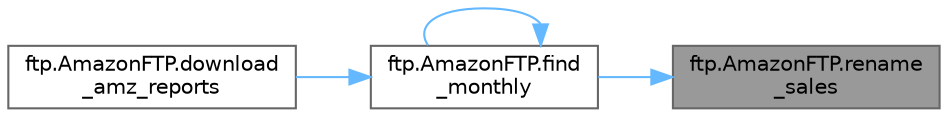 digraph "ftp.AmazonFTP.rename_sales"
{
 // LATEX_PDF_SIZE
  bgcolor="transparent";
  edge [fontname=Helvetica,fontsize=10,labelfontname=Helvetica,labelfontsize=10];
  node [fontname=Helvetica,fontsize=10,shape=box,height=0.2,width=0.4];
  rankdir="RL";
  Node1 [id="Node000001",label="ftp.AmazonFTP.rename\l_sales",height=0.2,width=0.4,color="gray40", fillcolor="grey60", style="filled", fontcolor="black",tooltip=" "];
  Node1 -> Node2 [id="edge1_Node000001_Node000002",dir="back",color="steelblue1",style="solid",tooltip=" "];
  Node2 [id="Node000002",label="ftp.AmazonFTP.find\l_monthly",height=0.2,width=0.4,color="grey40", fillcolor="white", style="filled",URL="$namespaceftp_1_1_amazon_f_t_p.html#ad8b7f3888b5223c5ff03d91f776d5c4e",tooltip=" "];
  Node2 -> Node3 [id="edge2_Node000002_Node000003",dir="back",color="steelblue1",style="solid",tooltip=" "];
  Node3 [id="Node000003",label="ftp.AmazonFTP.download\l_amz_reports",height=0.2,width=0.4,color="grey40", fillcolor="white", style="filled",URL="$namespaceftp_1_1_amazon_f_t_p.html#aaa079cbe3aaa3cb49d0ee535e1912cb5",tooltip=" "];
  Node2 -> Node2 [id="edge3_Node000002_Node000002",dir="back",color="steelblue1",style="solid",tooltip=" "];
}
